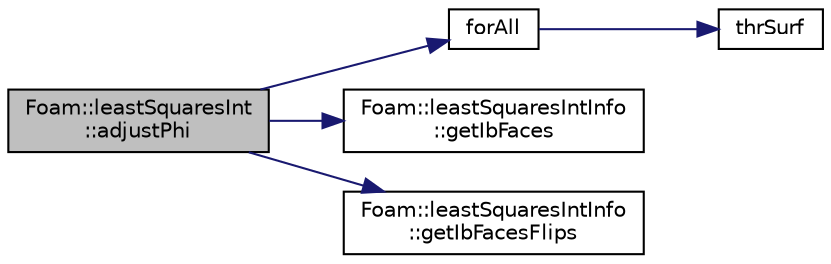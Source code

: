 digraph "Foam::leastSquaresInt::adjustPhi"
{
 // LATEX_PDF_SIZE
  edge [fontname="Helvetica",fontsize="10",labelfontname="Helvetica",labelfontsize="10"];
  node [fontname="Helvetica",fontsize="10",shape=record];
  rankdir="LR";
  Node1 [label="Foam::leastSquaresInt\l::adjustPhi",height=0.2,width=0.4,color="black", fillcolor="grey75", style="filled", fontcolor="black",tooltip=" "];
  Node1 -> Node2 [color="midnightblue",fontsize="10",style="solid",fontname="Helvetica"];
  Node2 [label="forAll",height=0.2,width=0.4,color="black", fillcolor="white", style="filled",URL="$addModels_2initializeAddModels_8H.html#adcd69a620b2d93c893cbf0e92bb7c5d7",tooltip=" "];
  Node2 -> Node3 [color="midnightblue",fontsize="10",style="solid",fontname="Helvetica"];
  Node3 [label="thrSurf",height=0.2,width=0.4,color="black", fillcolor="white", style="filled",URL="$addModels_2initializeAddModels_8H.html#a12947c9cf4cff46d3d0a324e3e718f45",tooltip=" "];
  Node1 -> Node4 [color="midnightblue",fontsize="10",style="solid",fontname="Helvetica"];
  Node4 [label="Foam::leastSquaresIntInfo\l::getIbFaces",height=0.2,width=0.4,color="black", fillcolor="white", style="filled",URL="$classFoam_1_1leastSquaresIntInfo.html#a1480011b82f54a2b2fcafc1fa1d1f01d",tooltip=" "];
  Node1 -> Node5 [color="midnightblue",fontsize="10",style="solid",fontname="Helvetica"];
  Node5 [label="Foam::leastSquaresIntInfo\l::getIbFacesFlips",height=0.2,width=0.4,color="black", fillcolor="white", style="filled",URL="$classFoam_1_1leastSquaresIntInfo.html#ab49bd5cc13e4f51c825e4b635e134ebd",tooltip=" "];
}
